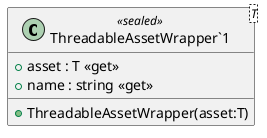 @startuml
class "ThreadableAssetWrapper`1"<T> <<sealed>> {
    + ThreadableAssetWrapper(asset:T)
    + asset : T <<get>>
    + name : string <<get>>
}
@enduml
